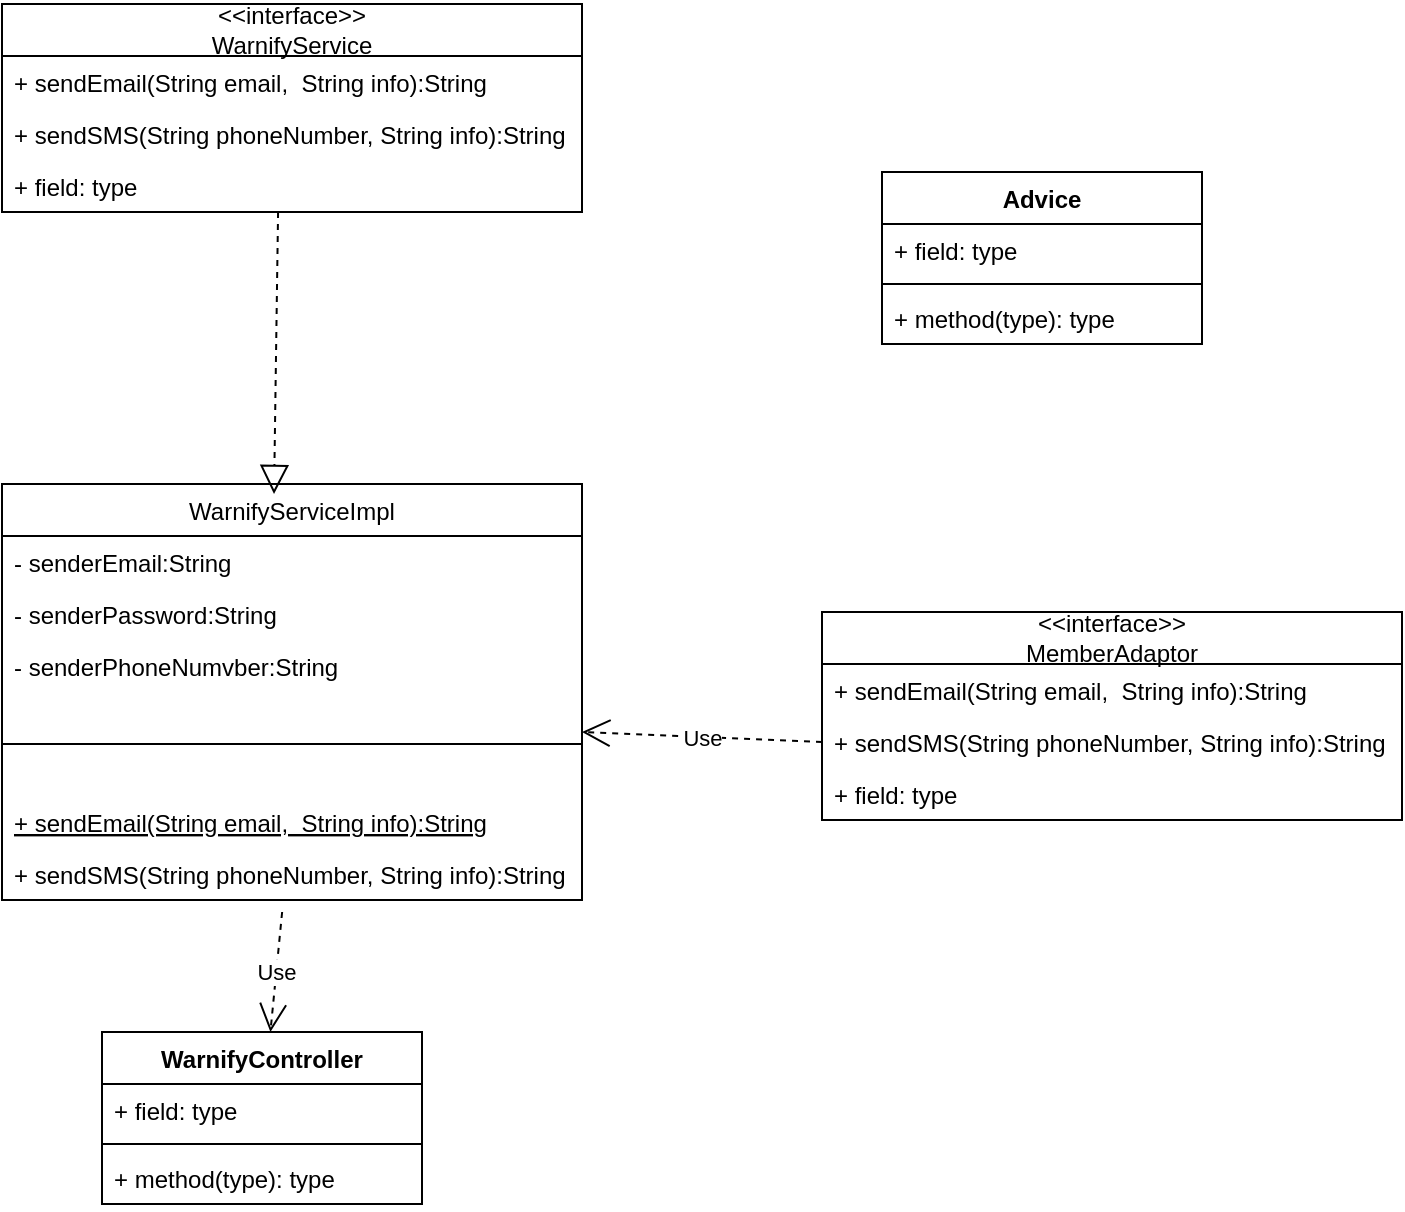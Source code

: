 <mxfile version="26.2.13">
  <diagram id="C5RBs43oDa-KdzZeNtuy" name="Page-1">
    <mxGraphModel dx="1998" dy="1124" grid="1" gridSize="10" guides="1" tooltips="1" connect="1" arrows="1" fold="1" page="1" pageScale="1" pageWidth="827" pageHeight="1169" math="0" shadow="0">
      <root>
        <mxCell id="WIyWlLk6GJQsqaUBKTNV-0" />
        <mxCell id="WIyWlLk6GJQsqaUBKTNV-1" parent="WIyWlLk6GJQsqaUBKTNV-0" />
        <mxCell id="zkfFHV4jXpPFQw0GAbJ--6" value="WarnifyServiceImpl" style="swimlane;fontStyle=0;align=center;verticalAlign=top;childLayout=stackLayout;horizontal=1;startSize=26;horizontalStack=0;resizeParent=1;resizeLast=0;collapsible=1;marginBottom=0;rounded=0;shadow=0;strokeWidth=1;" parent="WIyWlLk6GJQsqaUBKTNV-1" vertex="1">
          <mxGeometry x="80" y="336" width="290" height="208" as="geometry">
            <mxRectangle x="130" y="380" width="160" height="26" as="alternateBounds" />
          </mxGeometry>
        </mxCell>
        <mxCell id="zkfFHV4jXpPFQw0GAbJ--8" value="- senderEmail:String" style="text;align=left;verticalAlign=top;spacingLeft=4;spacingRight=4;overflow=hidden;rotatable=0;points=[[0,0.5],[1,0.5]];portConstraint=eastwest;rounded=0;shadow=0;html=0;" parent="zkfFHV4jXpPFQw0GAbJ--6" vertex="1">
          <mxGeometry y="26" width="290" height="26" as="geometry" />
        </mxCell>
        <mxCell id="zkfFHV4jXpPFQw0GAbJ--7" value="- senderPassword:String" style="text;align=left;verticalAlign=top;spacingLeft=4;spacingRight=4;overflow=hidden;rotatable=0;points=[[0,0.5],[1,0.5]];portConstraint=eastwest;" parent="zkfFHV4jXpPFQw0GAbJ--6" vertex="1">
          <mxGeometry y="52" width="290" height="26" as="geometry" />
        </mxCell>
        <mxCell id="kzLWRHp8opyV52m465m_-40" value="- senderPhoneNumvber:String" style="text;align=left;verticalAlign=top;spacingLeft=4;spacingRight=4;overflow=hidden;rotatable=0;points=[[0,0.5],[1,0.5]];portConstraint=eastwest;" parent="zkfFHV4jXpPFQw0GAbJ--6" vertex="1">
          <mxGeometry y="78" width="290" height="26" as="geometry" />
        </mxCell>
        <mxCell id="zkfFHV4jXpPFQw0GAbJ--9" value="" style="line;html=1;strokeWidth=1;align=left;verticalAlign=middle;spacingTop=-1;spacingLeft=3;spacingRight=3;rotatable=0;labelPosition=right;points=[];portConstraint=eastwest;" parent="zkfFHV4jXpPFQw0GAbJ--6" vertex="1">
          <mxGeometry y="104" width="290" height="52" as="geometry" />
        </mxCell>
        <mxCell id="zkfFHV4jXpPFQw0GAbJ--10" value="+ sendEmail(String email,  String info):String" style="text;align=left;verticalAlign=top;spacingLeft=4;spacingRight=4;overflow=hidden;rotatable=0;points=[[0,0.5],[1,0.5]];portConstraint=eastwest;fontStyle=4" parent="zkfFHV4jXpPFQw0GAbJ--6" vertex="1">
          <mxGeometry y="156" width="290" height="26" as="geometry" />
        </mxCell>
        <mxCell id="zkfFHV4jXpPFQw0GAbJ--11" value="+ sendSMS(String phoneNumber, String info):String" style="text;align=left;verticalAlign=top;spacingLeft=4;spacingRight=4;overflow=hidden;rotatable=0;points=[[0,0.5],[1,0.5]];portConstraint=eastwest;" parent="zkfFHV4jXpPFQw0GAbJ--6" vertex="1">
          <mxGeometry y="182" width="290" height="26" as="geometry" />
        </mxCell>
        <mxCell id="kzLWRHp8opyV52m465m_-27" value="&lt;div&gt;&amp;lt;&amp;lt;interface&amp;gt;&amp;gt;&lt;/div&gt;WarnifyService" style="swimlane;fontStyle=0;childLayout=stackLayout;horizontal=1;startSize=26;fillColor=none;horizontalStack=0;resizeParent=1;resizeParentMax=0;resizeLast=0;collapsible=1;marginBottom=0;whiteSpace=wrap;html=1;" parent="WIyWlLk6GJQsqaUBKTNV-1" vertex="1">
          <mxGeometry x="80" y="96" width="290" height="104" as="geometry" />
        </mxCell>
        <mxCell id="kzLWRHp8opyV52m465m_-28" value="+ sendEmail(String email,&amp;nbsp; String info):String" style="text;strokeColor=none;fillColor=none;align=left;verticalAlign=top;spacingLeft=4;spacingRight=4;overflow=hidden;rotatable=0;points=[[0,0.5],[1,0.5]];portConstraint=eastwest;whiteSpace=wrap;html=1;" parent="kzLWRHp8opyV52m465m_-27" vertex="1">
          <mxGeometry y="26" width="290" height="26" as="geometry" />
        </mxCell>
        <mxCell id="kzLWRHp8opyV52m465m_-29" value="+ sendSMS(String phoneNumber, String info):String" style="text;strokeColor=none;fillColor=none;align=left;verticalAlign=top;spacingLeft=4;spacingRight=4;overflow=hidden;rotatable=0;points=[[0,0.5],[1,0.5]];portConstraint=eastwest;whiteSpace=wrap;html=1;" parent="kzLWRHp8opyV52m465m_-27" vertex="1">
          <mxGeometry y="52" width="290" height="26" as="geometry" />
        </mxCell>
        <mxCell id="kzLWRHp8opyV52m465m_-30" value="+ field: type" style="text;strokeColor=none;fillColor=none;align=left;verticalAlign=top;spacingLeft=4;spacingRight=4;overflow=hidden;rotatable=0;points=[[0,0.5],[1,0.5]];portConstraint=eastwest;whiteSpace=wrap;html=1;" parent="kzLWRHp8opyV52m465m_-27" vertex="1">
          <mxGeometry y="78" width="290" height="26" as="geometry" />
        </mxCell>
        <mxCell id="kzLWRHp8opyV52m465m_-31" value="Advice" style="swimlane;fontStyle=1;align=center;verticalAlign=top;childLayout=stackLayout;horizontal=1;startSize=26;horizontalStack=0;resizeParent=1;resizeParentMax=0;resizeLast=0;collapsible=1;marginBottom=0;whiteSpace=wrap;html=1;" parent="WIyWlLk6GJQsqaUBKTNV-1" vertex="1">
          <mxGeometry x="520" y="180" width="160" height="86" as="geometry" />
        </mxCell>
        <mxCell id="kzLWRHp8opyV52m465m_-32" value="+ field: type" style="text;strokeColor=none;fillColor=none;align=left;verticalAlign=top;spacingLeft=4;spacingRight=4;overflow=hidden;rotatable=0;points=[[0,0.5],[1,0.5]];portConstraint=eastwest;whiteSpace=wrap;html=1;" parent="kzLWRHp8opyV52m465m_-31" vertex="1">
          <mxGeometry y="26" width="160" height="26" as="geometry" />
        </mxCell>
        <mxCell id="kzLWRHp8opyV52m465m_-33" value="" style="line;strokeWidth=1;fillColor=none;align=left;verticalAlign=middle;spacingTop=-1;spacingLeft=3;spacingRight=3;rotatable=0;labelPosition=right;points=[];portConstraint=eastwest;strokeColor=inherit;" parent="kzLWRHp8opyV52m465m_-31" vertex="1">
          <mxGeometry y="52" width="160" height="8" as="geometry" />
        </mxCell>
        <mxCell id="kzLWRHp8opyV52m465m_-34" value="+ method(type): type" style="text;strokeColor=none;fillColor=none;align=left;verticalAlign=top;spacingLeft=4;spacingRight=4;overflow=hidden;rotatable=0;points=[[0,0.5],[1,0.5]];portConstraint=eastwest;whiteSpace=wrap;html=1;" parent="kzLWRHp8opyV52m465m_-31" vertex="1">
          <mxGeometry y="60" width="160" height="26" as="geometry" />
        </mxCell>
        <mxCell id="kzLWRHp8opyV52m465m_-42" value="&lt;div&gt;&amp;lt;&amp;lt;interface&amp;gt;&amp;gt;&lt;/div&gt;MemberAdaptor" style="swimlane;fontStyle=0;childLayout=stackLayout;horizontal=1;startSize=26;fillColor=none;horizontalStack=0;resizeParent=1;resizeParentMax=0;resizeLast=0;collapsible=1;marginBottom=0;whiteSpace=wrap;html=1;" parent="WIyWlLk6GJQsqaUBKTNV-1" vertex="1">
          <mxGeometry x="490" y="400" width="290" height="104" as="geometry" />
        </mxCell>
        <mxCell id="kzLWRHp8opyV52m465m_-43" value="+ sendEmail(String email,&amp;nbsp; String info):String" style="text;strokeColor=none;fillColor=none;align=left;verticalAlign=top;spacingLeft=4;spacingRight=4;overflow=hidden;rotatable=0;points=[[0,0.5],[1,0.5]];portConstraint=eastwest;whiteSpace=wrap;html=1;" parent="kzLWRHp8opyV52m465m_-42" vertex="1">
          <mxGeometry y="26" width="290" height="26" as="geometry" />
        </mxCell>
        <mxCell id="kzLWRHp8opyV52m465m_-44" value="+ sendSMS(String phoneNumber, String info):String" style="text;strokeColor=none;fillColor=none;align=left;verticalAlign=top;spacingLeft=4;spacingRight=4;overflow=hidden;rotatable=0;points=[[0,0.5],[1,0.5]];portConstraint=eastwest;whiteSpace=wrap;html=1;" parent="kzLWRHp8opyV52m465m_-42" vertex="1">
          <mxGeometry y="52" width="290" height="26" as="geometry" />
        </mxCell>
        <mxCell id="kzLWRHp8opyV52m465m_-45" value="+ field: type" style="text;strokeColor=none;fillColor=none;align=left;verticalAlign=top;spacingLeft=4;spacingRight=4;overflow=hidden;rotatable=0;points=[[0,0.5],[1,0.5]];portConstraint=eastwest;whiteSpace=wrap;html=1;" parent="kzLWRHp8opyV52m465m_-42" vertex="1">
          <mxGeometry y="78" width="290" height="26" as="geometry" />
        </mxCell>
        <mxCell id="9DWiWReCyqszdNSbkpsP-0" value="" style="endArrow=block;dashed=1;endFill=0;endSize=12;html=1;rounded=0;exitX=0.476;exitY=1;exitDx=0;exitDy=0;exitPerimeter=0;entryX=0.469;entryY=0.024;entryDx=0;entryDy=0;entryPerimeter=0;" edge="1" parent="WIyWlLk6GJQsqaUBKTNV-1" source="kzLWRHp8opyV52m465m_-30" target="zkfFHV4jXpPFQw0GAbJ--6">
          <mxGeometry width="160" relative="1" as="geometry">
            <mxPoint x="490" y="386" as="sourcePoint" />
            <mxPoint x="225" y="290" as="targetPoint" />
          </mxGeometry>
        </mxCell>
        <mxCell id="9DWiWReCyqszdNSbkpsP-1" value="Use" style="endArrow=open;endSize=12;dashed=1;html=1;rounded=0;exitX=0;exitY=0.5;exitDx=0;exitDy=0;" edge="1" parent="WIyWlLk6GJQsqaUBKTNV-1" source="kzLWRHp8opyV52m465m_-44">
          <mxGeometry width="160" relative="1" as="geometry">
            <mxPoint x="210" y="510" as="sourcePoint" />
            <mxPoint x="370" y="460" as="targetPoint" />
          </mxGeometry>
        </mxCell>
        <mxCell id="9DWiWReCyqszdNSbkpsP-2" value="WarnifyController" style="swimlane;fontStyle=1;align=center;verticalAlign=top;childLayout=stackLayout;horizontal=1;startSize=26;horizontalStack=0;resizeParent=1;resizeParentMax=0;resizeLast=0;collapsible=1;marginBottom=0;whiteSpace=wrap;html=1;" vertex="1" parent="WIyWlLk6GJQsqaUBKTNV-1">
          <mxGeometry x="130" y="610" width="160" height="86" as="geometry" />
        </mxCell>
        <mxCell id="9DWiWReCyqszdNSbkpsP-3" value="+ field: type" style="text;strokeColor=none;fillColor=none;align=left;verticalAlign=top;spacingLeft=4;spacingRight=4;overflow=hidden;rotatable=0;points=[[0,0.5],[1,0.5]];portConstraint=eastwest;whiteSpace=wrap;html=1;" vertex="1" parent="9DWiWReCyqszdNSbkpsP-2">
          <mxGeometry y="26" width="160" height="26" as="geometry" />
        </mxCell>
        <mxCell id="9DWiWReCyqszdNSbkpsP-4" value="" style="line;strokeWidth=1;fillColor=none;align=left;verticalAlign=middle;spacingTop=-1;spacingLeft=3;spacingRight=3;rotatable=0;labelPosition=right;points=[];portConstraint=eastwest;strokeColor=inherit;" vertex="1" parent="9DWiWReCyqszdNSbkpsP-2">
          <mxGeometry y="52" width="160" height="8" as="geometry" />
        </mxCell>
        <mxCell id="9DWiWReCyqszdNSbkpsP-5" value="+ method(type): type" style="text;strokeColor=none;fillColor=none;align=left;verticalAlign=top;spacingLeft=4;spacingRight=4;overflow=hidden;rotatable=0;points=[[0,0.5],[1,0.5]];portConstraint=eastwest;whiteSpace=wrap;html=1;" vertex="1" parent="9DWiWReCyqszdNSbkpsP-2">
          <mxGeometry y="60" width="160" height="26" as="geometry" />
        </mxCell>
        <mxCell id="9DWiWReCyqszdNSbkpsP-7" value="Use" style="endArrow=open;endSize=12;dashed=1;html=1;rounded=0;exitX=0.483;exitY=1.231;exitDx=0;exitDy=0;exitPerimeter=0;" edge="1" parent="WIyWlLk6GJQsqaUBKTNV-1" source="zkfFHV4jXpPFQw0GAbJ--11" target="9DWiWReCyqszdNSbkpsP-2">
          <mxGeometry width="160" relative="1" as="geometry">
            <mxPoint x="500" y="475" as="sourcePoint" />
            <mxPoint x="380" y="470" as="targetPoint" />
          </mxGeometry>
        </mxCell>
      </root>
    </mxGraphModel>
  </diagram>
</mxfile>
